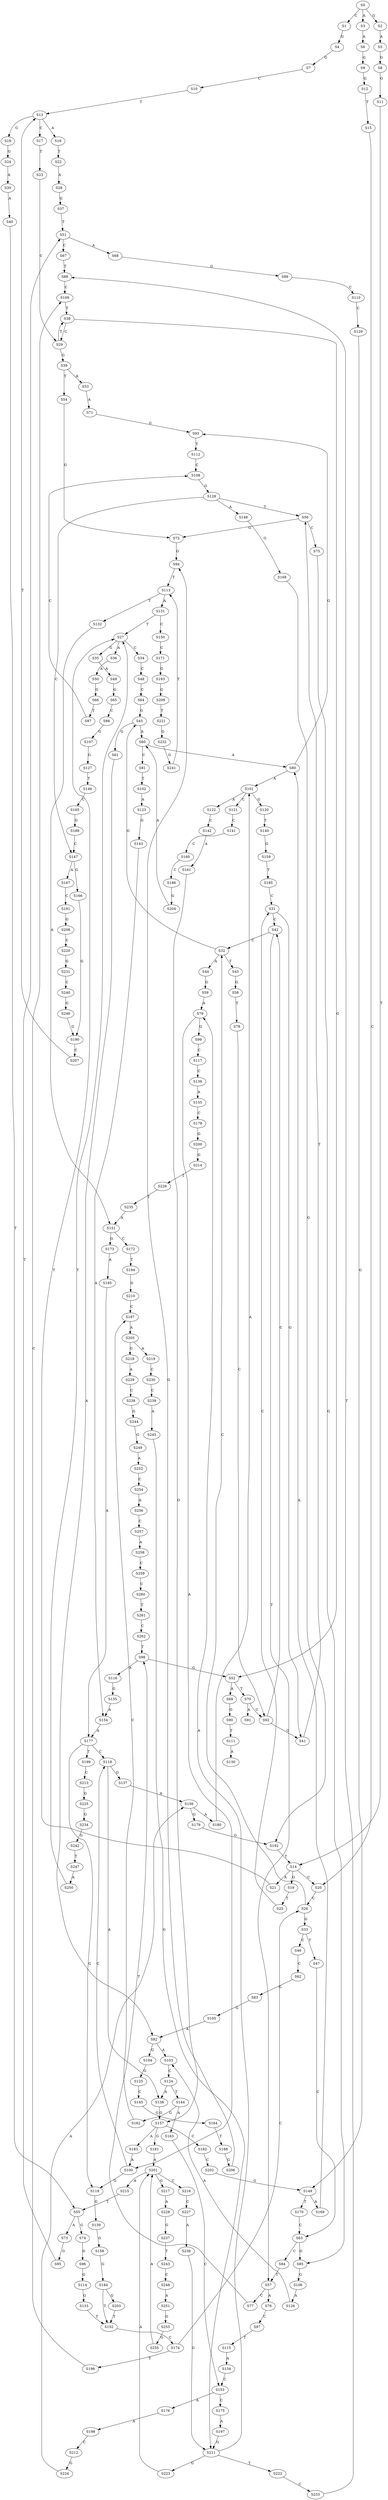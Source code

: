 strict digraph  {
	S0 -> S1 [ label = C ];
	S0 -> S2 [ label = G ];
	S0 -> S3 [ label = A ];
	S1 -> S4 [ label = G ];
	S2 -> S5 [ label = A ];
	S3 -> S6 [ label = A ];
	S4 -> S7 [ label = G ];
	S5 -> S8 [ label = G ];
	S6 -> S9 [ label = G ];
	S7 -> S10 [ label = C ];
	S8 -> S11 [ label = G ];
	S9 -> S12 [ label = G ];
	S10 -> S13 [ label = T ];
	S11 -> S14 [ label = T ];
	S12 -> S15 [ label = T ];
	S13 -> S16 [ label = A ];
	S13 -> S17 [ label = C ];
	S13 -> S18 [ label = G ];
	S14 -> S19 [ label = G ];
	S14 -> S20 [ label = C ];
	S14 -> S21 [ label = A ];
	S15 -> S20 [ label = C ];
	S16 -> S22 [ label = T ];
	S17 -> S23 [ label = T ];
	S18 -> S24 [ label = G ];
	S19 -> S25 [ label = T ];
	S20 -> S26 [ label = C ];
	S21 -> S27 [ label = T ];
	S22 -> S28 [ label = A ];
	S23 -> S29 [ label = C ];
	S24 -> S30 [ label = A ];
	S25 -> S31 [ label = C ];
	S26 -> S32 [ label = C ];
	S26 -> S33 [ label = G ];
	S27 -> S34 [ label = C ];
	S27 -> S35 [ label = G ];
	S27 -> S36 [ label = A ];
	S28 -> S37 [ label = G ];
	S29 -> S38 [ label = T ];
	S29 -> S39 [ label = G ];
	S30 -> S40 [ label = A ];
	S31 -> S41 [ label = G ];
	S31 -> S42 [ label = C ];
	S32 -> S43 [ label = T ];
	S32 -> S44 [ label = A ];
	S32 -> S45 [ label = G ];
	S33 -> S46 [ label = C ];
	S33 -> S47 [ label = T ];
	S34 -> S48 [ label = C ];
	S35 -> S49 [ label = A ];
	S36 -> S50 [ label = A ];
	S37 -> S51 [ label = T ];
	S38 -> S52 [ label = G ];
	S38 -> S29 [ label = C ];
	S39 -> S53 [ label = A ];
	S39 -> S54 [ label = T ];
	S40 -> S55 [ label = T ];
	S41 -> S56 [ label = T ];
	S42 -> S57 [ label = T ];
	S42 -> S32 [ label = C ];
	S43 -> S58 [ label = G ];
	S44 -> S59 [ label = G ];
	S45 -> S60 [ label = A ];
	S45 -> S61 [ label = G ];
	S46 -> S62 [ label = C ];
	S47 -> S63 [ label = C ];
	S48 -> S64 [ label = C ];
	S49 -> S65 [ label = G ];
	S50 -> S66 [ label = G ];
	S51 -> S67 [ label = C ];
	S51 -> S68 [ label = A ];
	S52 -> S69 [ label = A ];
	S52 -> S70 [ label = T ];
	S53 -> S71 [ label = A ];
	S54 -> S72 [ label = G ];
	S55 -> S73 [ label = A ];
	S55 -> S74 [ label = G ];
	S56 -> S75 [ label = C ];
	S56 -> S72 [ label = G ];
	S57 -> S76 [ label = A ];
	S57 -> S77 [ label = C ];
	S58 -> S78 [ label = T ];
	S59 -> S79 [ label = A ];
	S60 -> S80 [ label = A ];
	S60 -> S81 [ label = C ];
	S61 -> S82 [ label = A ];
	S62 -> S83 [ label = G ];
	S63 -> S84 [ label = C ];
	S63 -> S85 [ label = G ];
	S64 -> S45 [ label = G ];
	S65 -> S86 [ label = C ];
	S66 -> S87 [ label = T ];
	S67 -> S88 [ label = T ];
	S68 -> S89 [ label = G ];
	S69 -> S90 [ label = G ];
	S70 -> S91 [ label = A ];
	S70 -> S92 [ label = C ];
	S71 -> S93 [ label = G ];
	S72 -> S94 [ label = G ];
	S73 -> S95 [ label = G ];
	S74 -> S96 [ label = G ];
	S75 -> S85 [ label = G ];
	S76 -> S97 [ label = C ];
	S77 -> S98 [ label = T ];
	S78 -> S92 [ label = C ];
	S79 -> S99 [ label = G ];
	S79 -> S100 [ label = A ];
	S80 -> S101 [ label = A ];
	S80 -> S93 [ label = G ];
	S81 -> S102 [ label = T ];
	S82 -> S103 [ label = A ];
	S82 -> S104 [ label = G ];
	S83 -> S105 [ label = G ];
	S84 -> S57 [ label = T ];
	S85 -> S106 [ label = G ];
	S86 -> S107 [ label = G ];
	S87 -> S108 [ label = C ];
	S88 -> S109 [ label = C ];
	S89 -> S110 [ label = C ];
	S90 -> S111 [ label = T ];
	S92 -> S42 [ label = C ];
	S92 -> S41 [ label = G ];
	S93 -> S112 [ label = T ];
	S94 -> S113 [ label = T ];
	S95 -> S51 [ label = T ];
	S96 -> S114 [ label = G ];
	S97 -> S115 [ label = T ];
	S98 -> S116 [ label = A ];
	S98 -> S52 [ label = G ];
	S99 -> S117 [ label = C ];
	S100 -> S118 [ label = C ];
	S100 -> S119 [ label = G ];
	S101 -> S120 [ label = G ];
	S101 -> S121 [ label = C ];
	S101 -> S122 [ label = A ];
	S102 -> S123 [ label = A ];
	S103 -> S124 [ label = C ];
	S104 -> S125 [ label = G ];
	S105 -> S82 [ label = A ];
	S106 -> S126 [ label = A ];
	S107 -> S127 [ label = G ];
	S108 -> S128 [ label = G ];
	S109 -> S38 [ label = T ];
	S110 -> S129 [ label = C ];
	S111 -> S130 [ label = A ];
	S112 -> S108 [ label = C ];
	S113 -> S131 [ label = A ];
	S113 -> S132 [ label = T ];
	S114 -> S133 [ label = G ];
	S115 -> S134 [ label = A ];
	S116 -> S135 [ label = G ];
	S117 -> S136 [ label = C ];
	S118 -> S137 [ label = G ];
	S118 -> S138 [ label = A ];
	S119 -> S139 [ label = G ];
	S120 -> S140 [ label = T ];
	S121 -> S141 [ label = C ];
	S122 -> S142 [ label = C ];
	S123 -> S143 [ label = G ];
	S124 -> S138 [ label = A ];
	S124 -> S144 [ label = T ];
	S125 -> S145 [ label = C ];
	S126 -> S103 [ label = A ];
	S127 -> S146 [ label = T ];
	S128 -> S147 [ label = C ];
	S128 -> S56 [ label = T ];
	S128 -> S148 [ label = A ];
	S129 -> S149 [ label = G ];
	S131 -> S27 [ label = T ];
	S131 -> S150 [ label = C ];
	S132 -> S151 [ label = A ];
	S133 -> S152 [ label = T ];
	S134 -> S153 [ label = C ];
	S135 -> S154 [ label = A ];
	S136 -> S155 [ label = A ];
	S137 -> S156 [ label = A ];
	S138 -> S157 [ label = G ];
	S139 -> S158 [ label = G ];
	S140 -> S159 [ label = G ];
	S141 -> S160 [ label = C ];
	S142 -> S161 [ label = A ];
	S143 -> S154 [ label = A ];
	S144 -> S162 [ label = G ];
	S144 -> S163 [ label = A ];
	S145 -> S164 [ label = G ];
	S146 -> S165 [ label = C ];
	S147 -> S166 [ label = G ];
	S147 -> S167 [ label = A ];
	S148 -> S168 [ label = G ];
	S149 -> S169 [ label = A ];
	S149 -> S170 [ label = T ];
	S150 -> S171 [ label = C ];
	S151 -> S172 [ label = C ];
	S151 -> S173 [ label = G ];
	S152 -> S174 [ label = C ];
	S153 -> S175 [ label = C ];
	S153 -> S176 [ label = A ];
	S154 -> S177 [ label = A ];
	S155 -> S178 [ label = C ];
	S156 -> S179 [ label = G ];
	S156 -> S180 [ label = A ];
	S157 -> S181 [ label = G ];
	S157 -> S182 [ label = C ];
	S157 -> S183 [ label = A ];
	S158 -> S184 [ label = G ];
	S159 -> S185 [ label = T ];
	S160 -> S186 [ label = C ];
	S161 -> S157 [ label = G ];
	S162 -> S187 [ label = C ];
	S163 -> S153 [ label = C ];
	S164 -> S188 [ label = T ];
	S165 -> S189 [ label = G ];
	S166 -> S190 [ label = G ];
	S167 -> S191 [ label = C ];
	S168 -> S192 [ label = G ];
	S169 -> S80 [ label = A ];
	S170 -> S63 [ label = C ];
	S171 -> S193 [ label = G ];
	S172 -> S194 [ label = T ];
	S173 -> S195 [ label = A ];
	S174 -> S26 [ label = C ];
	S174 -> S196 [ label = T ];
	S175 -> S197 [ label = A ];
	S176 -> S198 [ label = A ];
	S177 -> S199 [ label = T ];
	S177 -> S118 [ label = C ];
	S177 -> S119 [ label = G ];
	S178 -> S200 [ label = G ];
	S179 -> S192 [ label = G ];
	S180 -> S101 [ label = A ];
	S181 -> S201 [ label = A ];
	S182 -> S202 [ label = C ];
	S183 -> S100 [ label = A ];
	S184 -> S152 [ label = T ];
	S184 -> S203 [ label = G ];
	S185 -> S31 [ label = C ];
	S186 -> S204 [ label = G ];
	S187 -> S205 [ label = A ];
	S188 -> S206 [ label = G ];
	S189 -> S147 [ label = C ];
	S190 -> S207 [ label = C ];
	S191 -> S208 [ label = G ];
	S192 -> S14 [ label = T ];
	S193 -> S209 [ label = G ];
	S194 -> S210 [ label = G ];
	S195 -> S177 [ label = A ];
	S196 -> S109 [ label = C ];
	S197 -> S211 [ label = G ];
	S198 -> S212 [ label = C ];
	S199 -> S213 [ label = C ];
	S200 -> S214 [ label = G ];
	S201 -> S215 [ label = A ];
	S201 -> S216 [ label = C ];
	S201 -> S217 [ label = G ];
	S202 -> S149 [ label = G ];
	S203 -> S152 [ label = T ];
	S204 -> S60 [ label = A ];
	S205 -> S218 [ label = G ];
	S205 -> S219 [ label = A ];
	S206 -> S94 [ label = G ];
	S207 -> S13 [ label = T ];
	S208 -> S220 [ label = C ];
	S209 -> S221 [ label = T ];
	S210 -> S187 [ label = C ];
	S211 -> S222 [ label = T ];
	S211 -> S223 [ label = G ];
	S211 -> S79 [ label = A ];
	S212 -> S224 [ label = G ];
	S213 -> S225 [ label = G ];
	S214 -> S226 [ label = T ];
	S215 -> S55 [ label = T ];
	S216 -> S227 [ label = C ];
	S217 -> S228 [ label = A ];
	S218 -> S229 [ label = A ];
	S219 -> S230 [ label = C ];
	S220 -> S231 [ label = G ];
	S221 -> S232 [ label = G ];
	S222 -> S233 [ label = C ];
	S223 -> S201 [ label = A ];
	S224 -> S156 [ label = A ];
	S225 -> S234 [ label = G ];
	S226 -> S235 [ label = T ];
	S227 -> S236 [ label = A ];
	S228 -> S237 [ label = G ];
	S229 -> S238 [ label = C ];
	S230 -> S239 [ label = C ];
	S231 -> S240 [ label = C ];
	S232 -> S241 [ label = G ];
	S233 -> S88 [ label = T ];
	S234 -> S242 [ label = G ];
	S235 -> S151 [ label = A ];
	S236 -> S211 [ label = G ];
	S237 -> S243 [ label = T ];
	S238 -> S244 [ label = G ];
	S239 -> S245 [ label = A ];
	S240 -> S246 [ label = G ];
	S241 -> S113 [ label = T ];
	S242 -> S247 [ label = T ];
	S243 -> S248 [ label = C ];
	S244 -> S249 [ label = G ];
	S245 -> S211 [ label = G ];
	S246 -> S190 [ label = G ];
	S247 -> S250 [ label = A ];
	S248 -> S251 [ label = A ];
	S249 -> S252 [ label = A ];
	S250 -> S27 [ label = T ];
	S251 -> S253 [ label = G ];
	S252 -> S254 [ label = C ];
	S253 -> S255 [ label = G ];
	S254 -> S256 [ label = A ];
	S255 -> S201 [ label = A ];
	S256 -> S257 [ label = C ];
	S257 -> S258 [ label = A ];
	S258 -> S259 [ label = C ];
	S259 -> S260 [ label = C ];
	S260 -> S261 [ label = T ];
	S261 -> S262 [ label = C ];
	S262 -> S98 [ label = T ];
}
